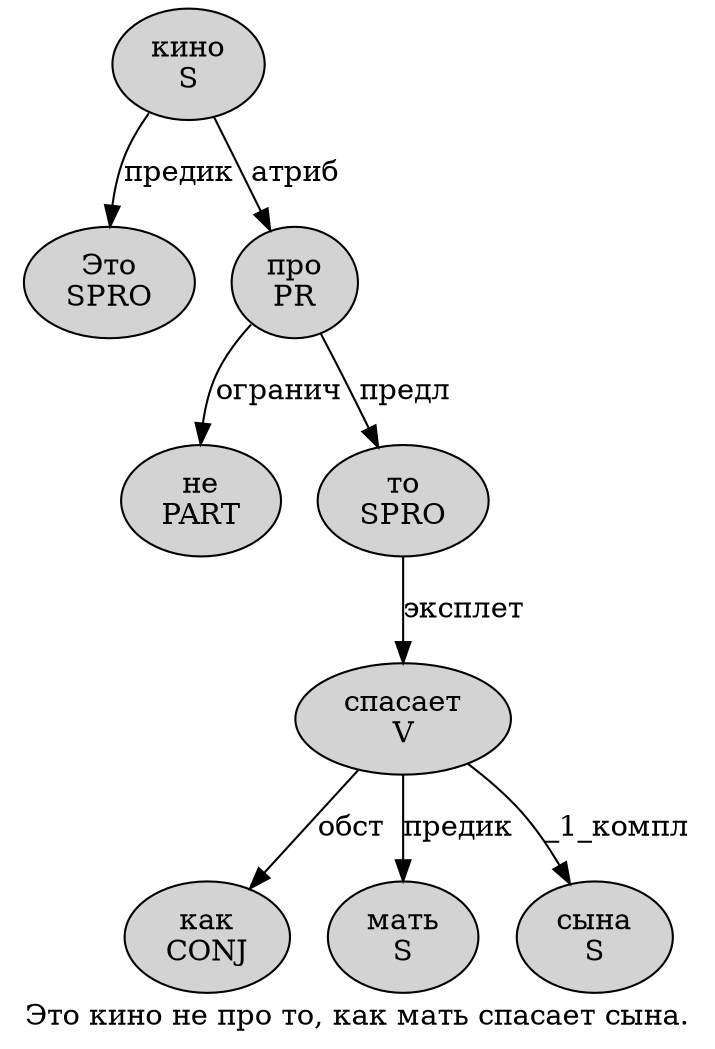 digraph SENTENCE_1742 {
	graph [label="Это кино не про то, как мать спасает сына."]
	node [style=filled]
		0 [label="Это
SPRO" color="" fillcolor=lightgray penwidth=1 shape=ellipse]
		1 [label="кино
S" color="" fillcolor=lightgray penwidth=1 shape=ellipse]
		2 [label="не
PART" color="" fillcolor=lightgray penwidth=1 shape=ellipse]
		3 [label="про
PR" color="" fillcolor=lightgray penwidth=1 shape=ellipse]
		4 [label="то
SPRO" color="" fillcolor=lightgray penwidth=1 shape=ellipse]
		6 [label="как
CONJ" color="" fillcolor=lightgray penwidth=1 shape=ellipse]
		7 [label="мать
S" color="" fillcolor=lightgray penwidth=1 shape=ellipse]
		8 [label="спасает
V" color="" fillcolor=lightgray penwidth=1 shape=ellipse]
		9 [label="сына
S" color="" fillcolor=lightgray penwidth=1 shape=ellipse]
			3 -> 2 [label="огранич"]
			3 -> 4 [label="предл"]
			8 -> 6 [label="обст"]
			8 -> 7 [label="предик"]
			8 -> 9 [label="_1_компл"]
			4 -> 8 [label="эксплет"]
			1 -> 0 [label="предик"]
			1 -> 3 [label="атриб"]
}